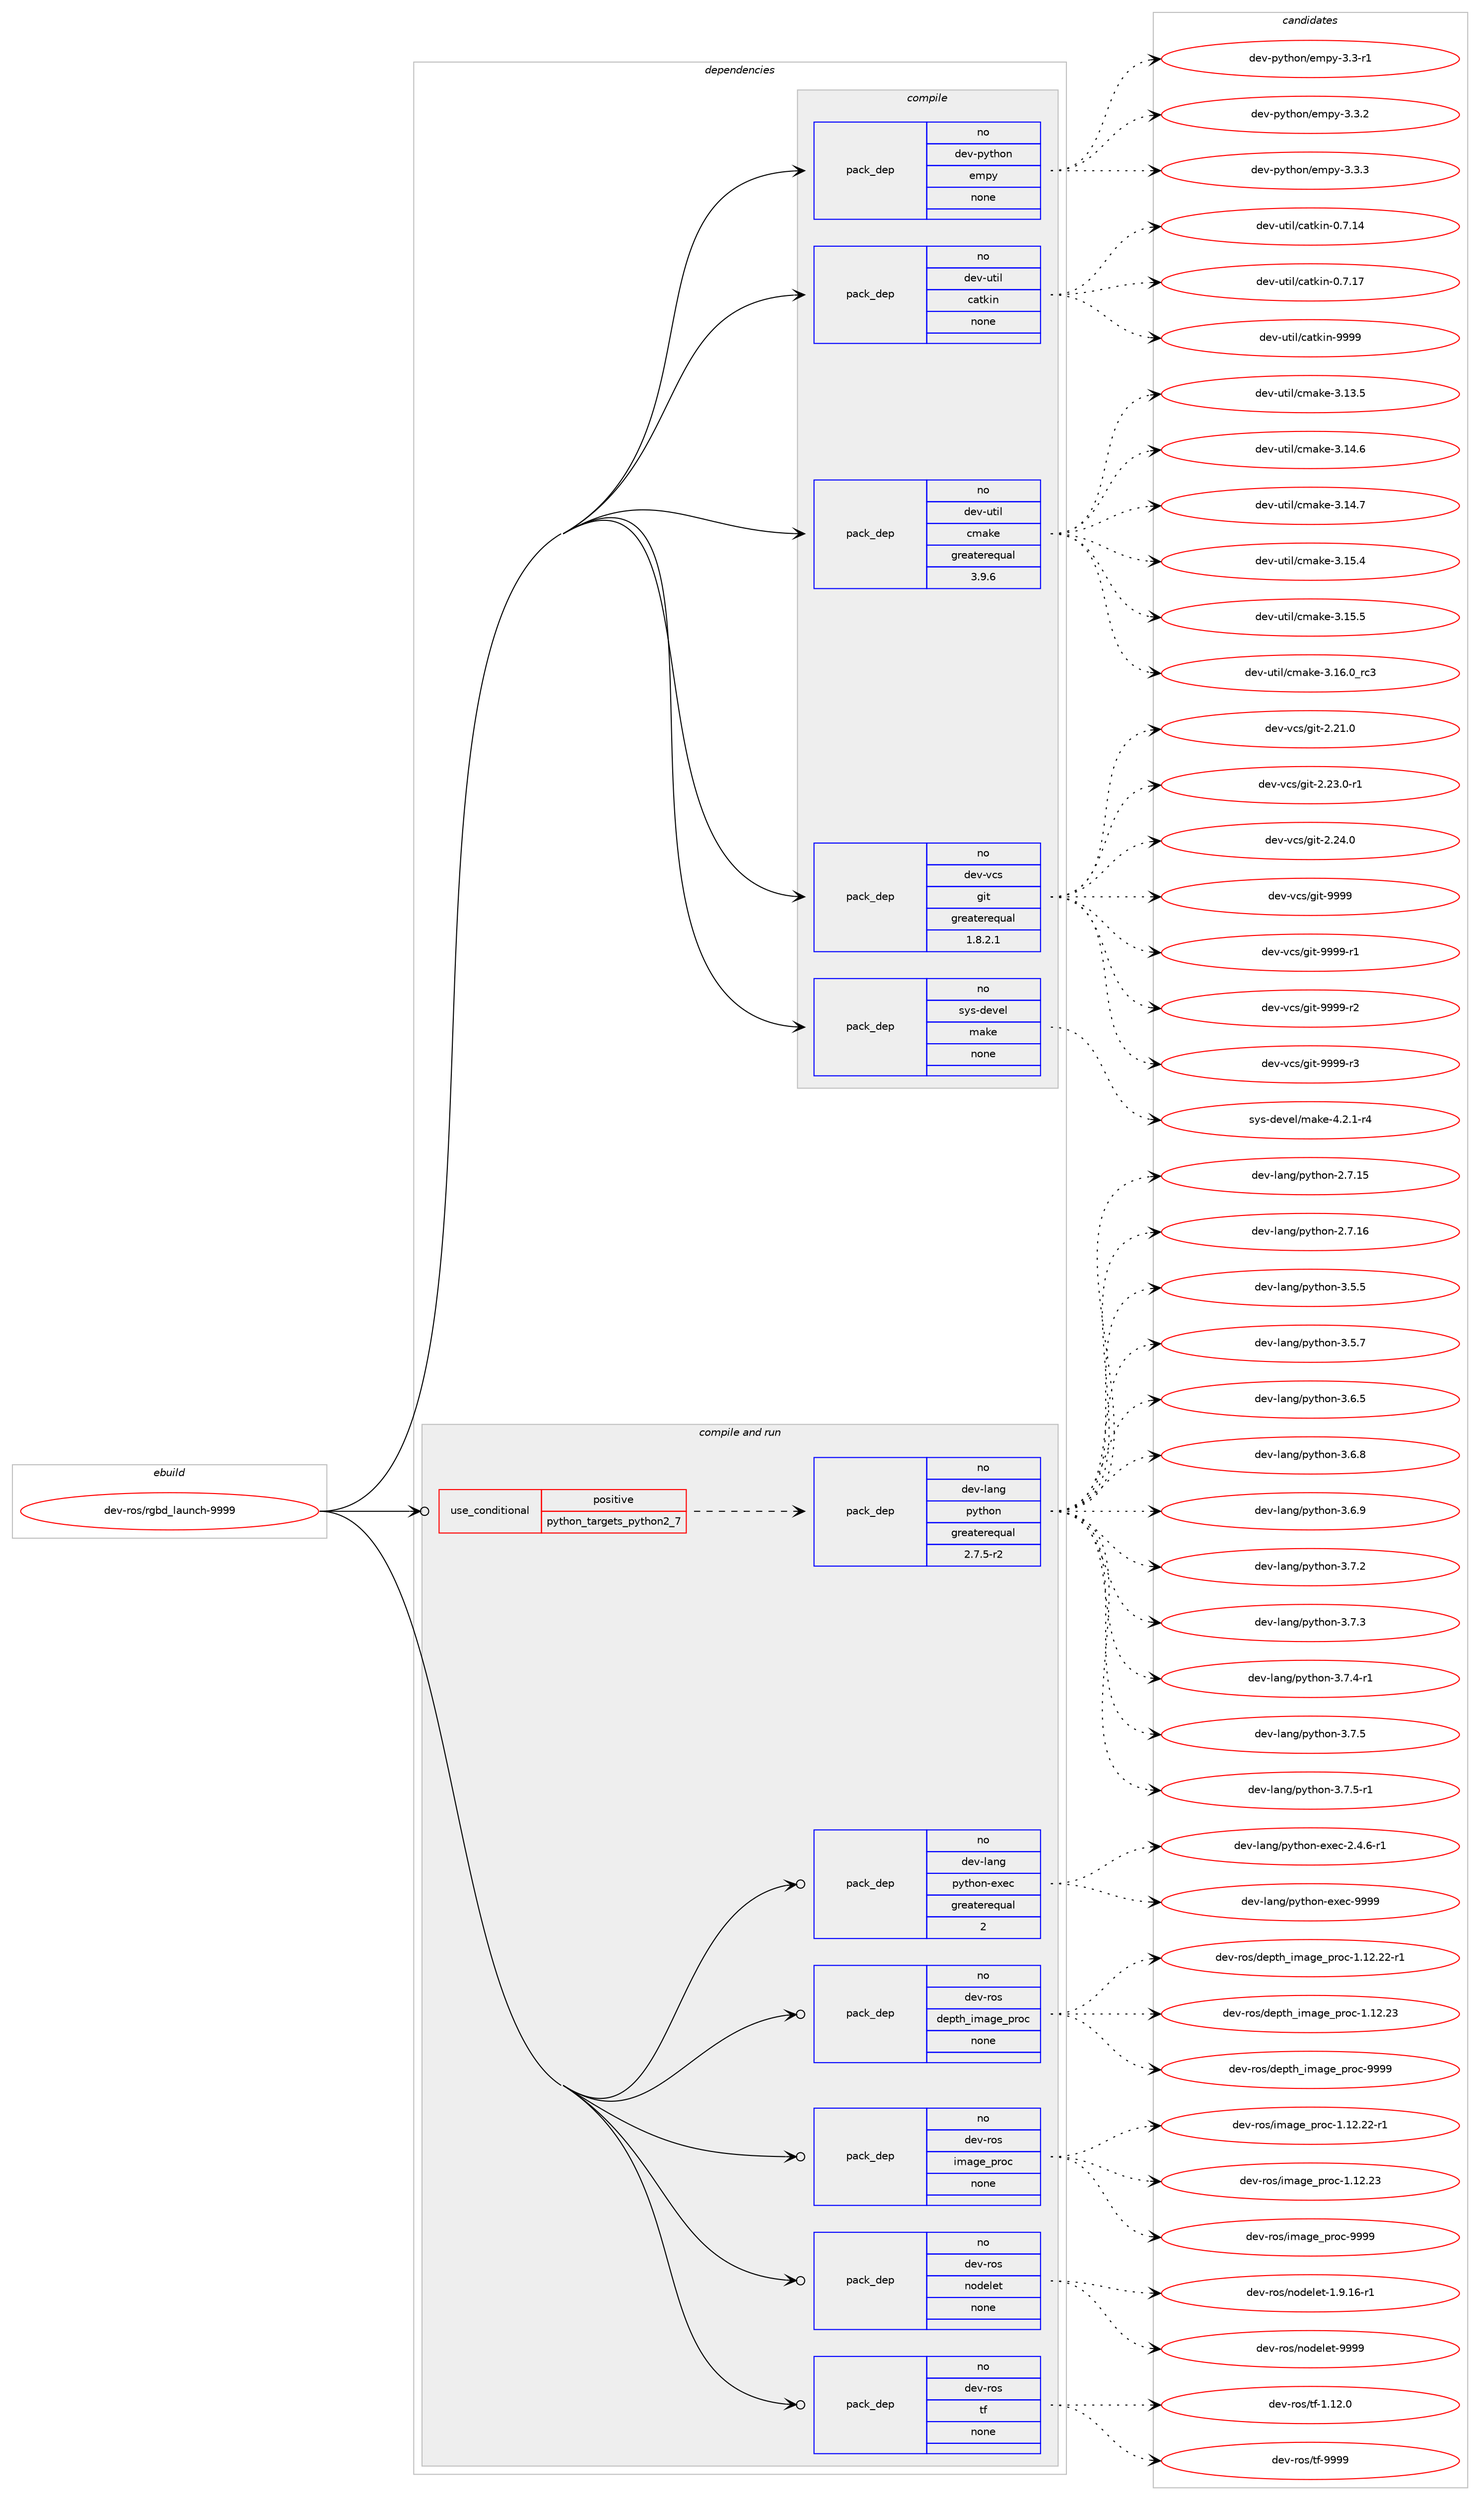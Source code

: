 digraph prolog {

# *************
# Graph options
# *************

newrank=true;
concentrate=true;
compound=true;
graph [rankdir=LR,fontname=Helvetica,fontsize=10,ranksep=1.5];#, ranksep=2.5, nodesep=0.2];
edge  [arrowhead=vee];
node  [fontname=Helvetica,fontsize=10];

# **********
# The ebuild
# **********

subgraph cluster_leftcol {
color=gray;
rank=same;
label=<<i>ebuild</i>>;
id [label="dev-ros/rgbd_launch-9999", color=red, width=4, href="../dev-ros/rgbd_launch-9999.svg"];
}

# ****************
# The dependencies
# ****************

subgraph cluster_midcol {
color=gray;
label=<<i>dependencies</i>>;
subgraph cluster_compile {
fillcolor="#eeeeee";
style=filled;
label=<<i>compile</i>>;
subgraph pack493152 {
dependency659382 [label=<<TABLE BORDER="0" CELLBORDER="1" CELLSPACING="0" CELLPADDING="4" WIDTH="220"><TR><TD ROWSPAN="6" CELLPADDING="30">pack_dep</TD></TR><TR><TD WIDTH="110">no</TD></TR><TR><TD>dev-python</TD></TR><TR><TD>empy</TD></TR><TR><TD>none</TD></TR><TR><TD></TD></TR></TABLE>>, shape=none, color=blue];
}
id:e -> dependency659382:w [weight=20,style="solid",arrowhead="vee"];
subgraph pack493153 {
dependency659383 [label=<<TABLE BORDER="0" CELLBORDER="1" CELLSPACING="0" CELLPADDING="4" WIDTH="220"><TR><TD ROWSPAN="6" CELLPADDING="30">pack_dep</TD></TR><TR><TD WIDTH="110">no</TD></TR><TR><TD>dev-util</TD></TR><TR><TD>catkin</TD></TR><TR><TD>none</TD></TR><TR><TD></TD></TR></TABLE>>, shape=none, color=blue];
}
id:e -> dependency659383:w [weight=20,style="solid",arrowhead="vee"];
subgraph pack493154 {
dependency659384 [label=<<TABLE BORDER="0" CELLBORDER="1" CELLSPACING="0" CELLPADDING="4" WIDTH="220"><TR><TD ROWSPAN="6" CELLPADDING="30">pack_dep</TD></TR><TR><TD WIDTH="110">no</TD></TR><TR><TD>dev-util</TD></TR><TR><TD>cmake</TD></TR><TR><TD>greaterequal</TD></TR><TR><TD>3.9.6</TD></TR></TABLE>>, shape=none, color=blue];
}
id:e -> dependency659384:w [weight=20,style="solid",arrowhead="vee"];
subgraph pack493155 {
dependency659385 [label=<<TABLE BORDER="0" CELLBORDER="1" CELLSPACING="0" CELLPADDING="4" WIDTH="220"><TR><TD ROWSPAN="6" CELLPADDING="30">pack_dep</TD></TR><TR><TD WIDTH="110">no</TD></TR><TR><TD>dev-vcs</TD></TR><TR><TD>git</TD></TR><TR><TD>greaterequal</TD></TR><TR><TD>1.8.2.1</TD></TR></TABLE>>, shape=none, color=blue];
}
id:e -> dependency659385:w [weight=20,style="solid",arrowhead="vee"];
subgraph pack493156 {
dependency659386 [label=<<TABLE BORDER="0" CELLBORDER="1" CELLSPACING="0" CELLPADDING="4" WIDTH="220"><TR><TD ROWSPAN="6" CELLPADDING="30">pack_dep</TD></TR><TR><TD WIDTH="110">no</TD></TR><TR><TD>sys-devel</TD></TR><TR><TD>make</TD></TR><TR><TD>none</TD></TR><TR><TD></TD></TR></TABLE>>, shape=none, color=blue];
}
id:e -> dependency659386:w [weight=20,style="solid",arrowhead="vee"];
}
subgraph cluster_compileandrun {
fillcolor="#eeeeee";
style=filled;
label=<<i>compile and run</i>>;
subgraph cond154324 {
dependency659387 [label=<<TABLE BORDER="0" CELLBORDER="1" CELLSPACING="0" CELLPADDING="4"><TR><TD ROWSPAN="3" CELLPADDING="10">use_conditional</TD></TR><TR><TD>positive</TD></TR><TR><TD>python_targets_python2_7</TD></TR></TABLE>>, shape=none, color=red];
subgraph pack493157 {
dependency659388 [label=<<TABLE BORDER="0" CELLBORDER="1" CELLSPACING="0" CELLPADDING="4" WIDTH="220"><TR><TD ROWSPAN="6" CELLPADDING="30">pack_dep</TD></TR><TR><TD WIDTH="110">no</TD></TR><TR><TD>dev-lang</TD></TR><TR><TD>python</TD></TR><TR><TD>greaterequal</TD></TR><TR><TD>2.7.5-r2</TD></TR></TABLE>>, shape=none, color=blue];
}
dependency659387:e -> dependency659388:w [weight=20,style="dashed",arrowhead="vee"];
}
id:e -> dependency659387:w [weight=20,style="solid",arrowhead="odotvee"];
subgraph pack493158 {
dependency659389 [label=<<TABLE BORDER="0" CELLBORDER="1" CELLSPACING="0" CELLPADDING="4" WIDTH="220"><TR><TD ROWSPAN="6" CELLPADDING="30">pack_dep</TD></TR><TR><TD WIDTH="110">no</TD></TR><TR><TD>dev-lang</TD></TR><TR><TD>python-exec</TD></TR><TR><TD>greaterequal</TD></TR><TR><TD>2</TD></TR></TABLE>>, shape=none, color=blue];
}
id:e -> dependency659389:w [weight=20,style="solid",arrowhead="odotvee"];
subgraph pack493159 {
dependency659390 [label=<<TABLE BORDER="0" CELLBORDER="1" CELLSPACING="0" CELLPADDING="4" WIDTH="220"><TR><TD ROWSPAN="6" CELLPADDING="30">pack_dep</TD></TR><TR><TD WIDTH="110">no</TD></TR><TR><TD>dev-ros</TD></TR><TR><TD>depth_image_proc</TD></TR><TR><TD>none</TD></TR><TR><TD></TD></TR></TABLE>>, shape=none, color=blue];
}
id:e -> dependency659390:w [weight=20,style="solid",arrowhead="odotvee"];
subgraph pack493160 {
dependency659391 [label=<<TABLE BORDER="0" CELLBORDER="1" CELLSPACING="0" CELLPADDING="4" WIDTH="220"><TR><TD ROWSPAN="6" CELLPADDING="30">pack_dep</TD></TR><TR><TD WIDTH="110">no</TD></TR><TR><TD>dev-ros</TD></TR><TR><TD>image_proc</TD></TR><TR><TD>none</TD></TR><TR><TD></TD></TR></TABLE>>, shape=none, color=blue];
}
id:e -> dependency659391:w [weight=20,style="solid",arrowhead="odotvee"];
subgraph pack493161 {
dependency659392 [label=<<TABLE BORDER="0" CELLBORDER="1" CELLSPACING="0" CELLPADDING="4" WIDTH="220"><TR><TD ROWSPAN="6" CELLPADDING="30">pack_dep</TD></TR><TR><TD WIDTH="110">no</TD></TR><TR><TD>dev-ros</TD></TR><TR><TD>nodelet</TD></TR><TR><TD>none</TD></TR><TR><TD></TD></TR></TABLE>>, shape=none, color=blue];
}
id:e -> dependency659392:w [weight=20,style="solid",arrowhead="odotvee"];
subgraph pack493162 {
dependency659393 [label=<<TABLE BORDER="0" CELLBORDER="1" CELLSPACING="0" CELLPADDING="4" WIDTH="220"><TR><TD ROWSPAN="6" CELLPADDING="30">pack_dep</TD></TR><TR><TD WIDTH="110">no</TD></TR><TR><TD>dev-ros</TD></TR><TR><TD>tf</TD></TR><TR><TD>none</TD></TR><TR><TD></TD></TR></TABLE>>, shape=none, color=blue];
}
id:e -> dependency659393:w [weight=20,style="solid",arrowhead="odotvee"];
}
subgraph cluster_run {
fillcolor="#eeeeee";
style=filled;
label=<<i>run</i>>;
}
}

# **************
# The candidates
# **************

subgraph cluster_choices {
rank=same;
color=gray;
label=<<i>candidates</i>>;

subgraph choice493152 {
color=black;
nodesep=1;
choice1001011184511212111610411111047101109112121455146514511449 [label="dev-python/empy-3.3-r1", color=red, width=4,href="../dev-python/empy-3.3-r1.svg"];
choice1001011184511212111610411111047101109112121455146514650 [label="dev-python/empy-3.3.2", color=red, width=4,href="../dev-python/empy-3.3.2.svg"];
choice1001011184511212111610411111047101109112121455146514651 [label="dev-python/empy-3.3.3", color=red, width=4,href="../dev-python/empy-3.3.3.svg"];
dependency659382:e -> choice1001011184511212111610411111047101109112121455146514511449:w [style=dotted,weight="100"];
dependency659382:e -> choice1001011184511212111610411111047101109112121455146514650:w [style=dotted,weight="100"];
dependency659382:e -> choice1001011184511212111610411111047101109112121455146514651:w [style=dotted,weight="100"];
}
subgraph choice493153 {
color=black;
nodesep=1;
choice1001011184511711610510847999711610710511045484655464952 [label="dev-util/catkin-0.7.14", color=red, width=4,href="../dev-util/catkin-0.7.14.svg"];
choice1001011184511711610510847999711610710511045484655464955 [label="dev-util/catkin-0.7.17", color=red, width=4,href="../dev-util/catkin-0.7.17.svg"];
choice100101118451171161051084799971161071051104557575757 [label="dev-util/catkin-9999", color=red, width=4,href="../dev-util/catkin-9999.svg"];
dependency659383:e -> choice1001011184511711610510847999711610710511045484655464952:w [style=dotted,weight="100"];
dependency659383:e -> choice1001011184511711610510847999711610710511045484655464955:w [style=dotted,weight="100"];
dependency659383:e -> choice100101118451171161051084799971161071051104557575757:w [style=dotted,weight="100"];
}
subgraph choice493154 {
color=black;
nodesep=1;
choice1001011184511711610510847991099710710145514649514653 [label="dev-util/cmake-3.13.5", color=red, width=4,href="../dev-util/cmake-3.13.5.svg"];
choice1001011184511711610510847991099710710145514649524654 [label="dev-util/cmake-3.14.6", color=red, width=4,href="../dev-util/cmake-3.14.6.svg"];
choice1001011184511711610510847991099710710145514649524655 [label="dev-util/cmake-3.14.7", color=red, width=4,href="../dev-util/cmake-3.14.7.svg"];
choice1001011184511711610510847991099710710145514649534652 [label="dev-util/cmake-3.15.4", color=red, width=4,href="../dev-util/cmake-3.15.4.svg"];
choice1001011184511711610510847991099710710145514649534653 [label="dev-util/cmake-3.15.5", color=red, width=4,href="../dev-util/cmake-3.15.5.svg"];
choice1001011184511711610510847991099710710145514649544648951149951 [label="dev-util/cmake-3.16.0_rc3", color=red, width=4,href="../dev-util/cmake-3.16.0_rc3.svg"];
dependency659384:e -> choice1001011184511711610510847991099710710145514649514653:w [style=dotted,weight="100"];
dependency659384:e -> choice1001011184511711610510847991099710710145514649524654:w [style=dotted,weight="100"];
dependency659384:e -> choice1001011184511711610510847991099710710145514649524655:w [style=dotted,weight="100"];
dependency659384:e -> choice1001011184511711610510847991099710710145514649534652:w [style=dotted,weight="100"];
dependency659384:e -> choice1001011184511711610510847991099710710145514649534653:w [style=dotted,weight="100"];
dependency659384:e -> choice1001011184511711610510847991099710710145514649544648951149951:w [style=dotted,weight="100"];
}
subgraph choice493155 {
color=black;
nodesep=1;
choice10010111845118991154710310511645504650494648 [label="dev-vcs/git-2.21.0", color=red, width=4,href="../dev-vcs/git-2.21.0.svg"];
choice100101118451189911547103105116455046505146484511449 [label="dev-vcs/git-2.23.0-r1", color=red, width=4,href="../dev-vcs/git-2.23.0-r1.svg"];
choice10010111845118991154710310511645504650524648 [label="dev-vcs/git-2.24.0", color=red, width=4,href="../dev-vcs/git-2.24.0.svg"];
choice1001011184511899115471031051164557575757 [label="dev-vcs/git-9999", color=red, width=4,href="../dev-vcs/git-9999.svg"];
choice10010111845118991154710310511645575757574511449 [label="dev-vcs/git-9999-r1", color=red, width=4,href="../dev-vcs/git-9999-r1.svg"];
choice10010111845118991154710310511645575757574511450 [label="dev-vcs/git-9999-r2", color=red, width=4,href="../dev-vcs/git-9999-r2.svg"];
choice10010111845118991154710310511645575757574511451 [label="dev-vcs/git-9999-r3", color=red, width=4,href="../dev-vcs/git-9999-r3.svg"];
dependency659385:e -> choice10010111845118991154710310511645504650494648:w [style=dotted,weight="100"];
dependency659385:e -> choice100101118451189911547103105116455046505146484511449:w [style=dotted,weight="100"];
dependency659385:e -> choice10010111845118991154710310511645504650524648:w [style=dotted,weight="100"];
dependency659385:e -> choice1001011184511899115471031051164557575757:w [style=dotted,weight="100"];
dependency659385:e -> choice10010111845118991154710310511645575757574511449:w [style=dotted,weight="100"];
dependency659385:e -> choice10010111845118991154710310511645575757574511450:w [style=dotted,weight="100"];
dependency659385:e -> choice10010111845118991154710310511645575757574511451:w [style=dotted,weight="100"];
}
subgraph choice493156 {
color=black;
nodesep=1;
choice1151211154510010111810110847109971071014552465046494511452 [label="sys-devel/make-4.2.1-r4", color=red, width=4,href="../sys-devel/make-4.2.1-r4.svg"];
dependency659386:e -> choice1151211154510010111810110847109971071014552465046494511452:w [style=dotted,weight="100"];
}
subgraph choice493157 {
color=black;
nodesep=1;
choice10010111845108971101034711212111610411111045504655464953 [label="dev-lang/python-2.7.15", color=red, width=4,href="../dev-lang/python-2.7.15.svg"];
choice10010111845108971101034711212111610411111045504655464954 [label="dev-lang/python-2.7.16", color=red, width=4,href="../dev-lang/python-2.7.16.svg"];
choice100101118451089711010347112121116104111110455146534653 [label="dev-lang/python-3.5.5", color=red, width=4,href="../dev-lang/python-3.5.5.svg"];
choice100101118451089711010347112121116104111110455146534655 [label="dev-lang/python-3.5.7", color=red, width=4,href="../dev-lang/python-3.5.7.svg"];
choice100101118451089711010347112121116104111110455146544653 [label="dev-lang/python-3.6.5", color=red, width=4,href="../dev-lang/python-3.6.5.svg"];
choice100101118451089711010347112121116104111110455146544656 [label="dev-lang/python-3.6.8", color=red, width=4,href="../dev-lang/python-3.6.8.svg"];
choice100101118451089711010347112121116104111110455146544657 [label="dev-lang/python-3.6.9", color=red, width=4,href="../dev-lang/python-3.6.9.svg"];
choice100101118451089711010347112121116104111110455146554650 [label="dev-lang/python-3.7.2", color=red, width=4,href="../dev-lang/python-3.7.2.svg"];
choice100101118451089711010347112121116104111110455146554651 [label="dev-lang/python-3.7.3", color=red, width=4,href="../dev-lang/python-3.7.3.svg"];
choice1001011184510897110103471121211161041111104551465546524511449 [label="dev-lang/python-3.7.4-r1", color=red, width=4,href="../dev-lang/python-3.7.4-r1.svg"];
choice100101118451089711010347112121116104111110455146554653 [label="dev-lang/python-3.7.5", color=red, width=4,href="../dev-lang/python-3.7.5.svg"];
choice1001011184510897110103471121211161041111104551465546534511449 [label="dev-lang/python-3.7.5-r1", color=red, width=4,href="../dev-lang/python-3.7.5-r1.svg"];
dependency659388:e -> choice10010111845108971101034711212111610411111045504655464953:w [style=dotted,weight="100"];
dependency659388:e -> choice10010111845108971101034711212111610411111045504655464954:w [style=dotted,weight="100"];
dependency659388:e -> choice100101118451089711010347112121116104111110455146534653:w [style=dotted,weight="100"];
dependency659388:e -> choice100101118451089711010347112121116104111110455146534655:w [style=dotted,weight="100"];
dependency659388:e -> choice100101118451089711010347112121116104111110455146544653:w [style=dotted,weight="100"];
dependency659388:e -> choice100101118451089711010347112121116104111110455146544656:w [style=dotted,weight="100"];
dependency659388:e -> choice100101118451089711010347112121116104111110455146544657:w [style=dotted,weight="100"];
dependency659388:e -> choice100101118451089711010347112121116104111110455146554650:w [style=dotted,weight="100"];
dependency659388:e -> choice100101118451089711010347112121116104111110455146554651:w [style=dotted,weight="100"];
dependency659388:e -> choice1001011184510897110103471121211161041111104551465546524511449:w [style=dotted,weight="100"];
dependency659388:e -> choice100101118451089711010347112121116104111110455146554653:w [style=dotted,weight="100"];
dependency659388:e -> choice1001011184510897110103471121211161041111104551465546534511449:w [style=dotted,weight="100"];
}
subgraph choice493158 {
color=black;
nodesep=1;
choice10010111845108971101034711212111610411111045101120101994550465246544511449 [label="dev-lang/python-exec-2.4.6-r1", color=red, width=4,href="../dev-lang/python-exec-2.4.6-r1.svg"];
choice10010111845108971101034711212111610411111045101120101994557575757 [label="dev-lang/python-exec-9999", color=red, width=4,href="../dev-lang/python-exec-9999.svg"];
dependency659389:e -> choice10010111845108971101034711212111610411111045101120101994550465246544511449:w [style=dotted,weight="100"];
dependency659389:e -> choice10010111845108971101034711212111610411111045101120101994557575757:w [style=dotted,weight="100"];
}
subgraph choice493159 {
color=black;
nodesep=1;
choice10010111845114111115471001011121161049510510997103101951121141119945494649504650504511449 [label="dev-ros/depth_image_proc-1.12.22-r1", color=red, width=4,href="../dev-ros/depth_image_proc-1.12.22-r1.svg"];
choice1001011184511411111547100101112116104951051099710310195112114111994549464950465051 [label="dev-ros/depth_image_proc-1.12.23", color=red, width=4,href="../dev-ros/depth_image_proc-1.12.23.svg"];
choice1001011184511411111547100101112116104951051099710310195112114111994557575757 [label="dev-ros/depth_image_proc-9999", color=red, width=4,href="../dev-ros/depth_image_proc-9999.svg"];
dependency659390:e -> choice10010111845114111115471001011121161049510510997103101951121141119945494649504650504511449:w [style=dotted,weight="100"];
dependency659390:e -> choice1001011184511411111547100101112116104951051099710310195112114111994549464950465051:w [style=dotted,weight="100"];
dependency659390:e -> choice1001011184511411111547100101112116104951051099710310195112114111994557575757:w [style=dotted,weight="100"];
}
subgraph choice493160 {
color=black;
nodesep=1;
choice100101118451141111154710510997103101951121141119945494649504650504511449 [label="dev-ros/image_proc-1.12.22-r1", color=red, width=4,href="../dev-ros/image_proc-1.12.22-r1.svg"];
choice10010111845114111115471051099710310195112114111994549464950465051 [label="dev-ros/image_proc-1.12.23", color=red, width=4,href="../dev-ros/image_proc-1.12.23.svg"];
choice10010111845114111115471051099710310195112114111994557575757 [label="dev-ros/image_proc-9999", color=red, width=4,href="../dev-ros/image_proc-9999.svg"];
dependency659391:e -> choice100101118451141111154710510997103101951121141119945494649504650504511449:w [style=dotted,weight="100"];
dependency659391:e -> choice10010111845114111115471051099710310195112114111994549464950465051:w [style=dotted,weight="100"];
dependency659391:e -> choice10010111845114111115471051099710310195112114111994557575757:w [style=dotted,weight="100"];
}
subgraph choice493161 {
color=black;
nodesep=1;
choice1001011184511411111547110111100101108101116454946574649544511449 [label="dev-ros/nodelet-1.9.16-r1", color=red, width=4,href="../dev-ros/nodelet-1.9.16-r1.svg"];
choice10010111845114111115471101111001011081011164557575757 [label="dev-ros/nodelet-9999", color=red, width=4,href="../dev-ros/nodelet-9999.svg"];
dependency659392:e -> choice1001011184511411111547110111100101108101116454946574649544511449:w [style=dotted,weight="100"];
dependency659392:e -> choice10010111845114111115471101111001011081011164557575757:w [style=dotted,weight="100"];
}
subgraph choice493162 {
color=black;
nodesep=1;
choice100101118451141111154711610245494649504648 [label="dev-ros/tf-1.12.0", color=red, width=4,href="../dev-ros/tf-1.12.0.svg"];
choice10010111845114111115471161024557575757 [label="dev-ros/tf-9999", color=red, width=4,href="../dev-ros/tf-9999.svg"];
dependency659393:e -> choice100101118451141111154711610245494649504648:w [style=dotted,weight="100"];
dependency659393:e -> choice10010111845114111115471161024557575757:w [style=dotted,weight="100"];
}
}

}
